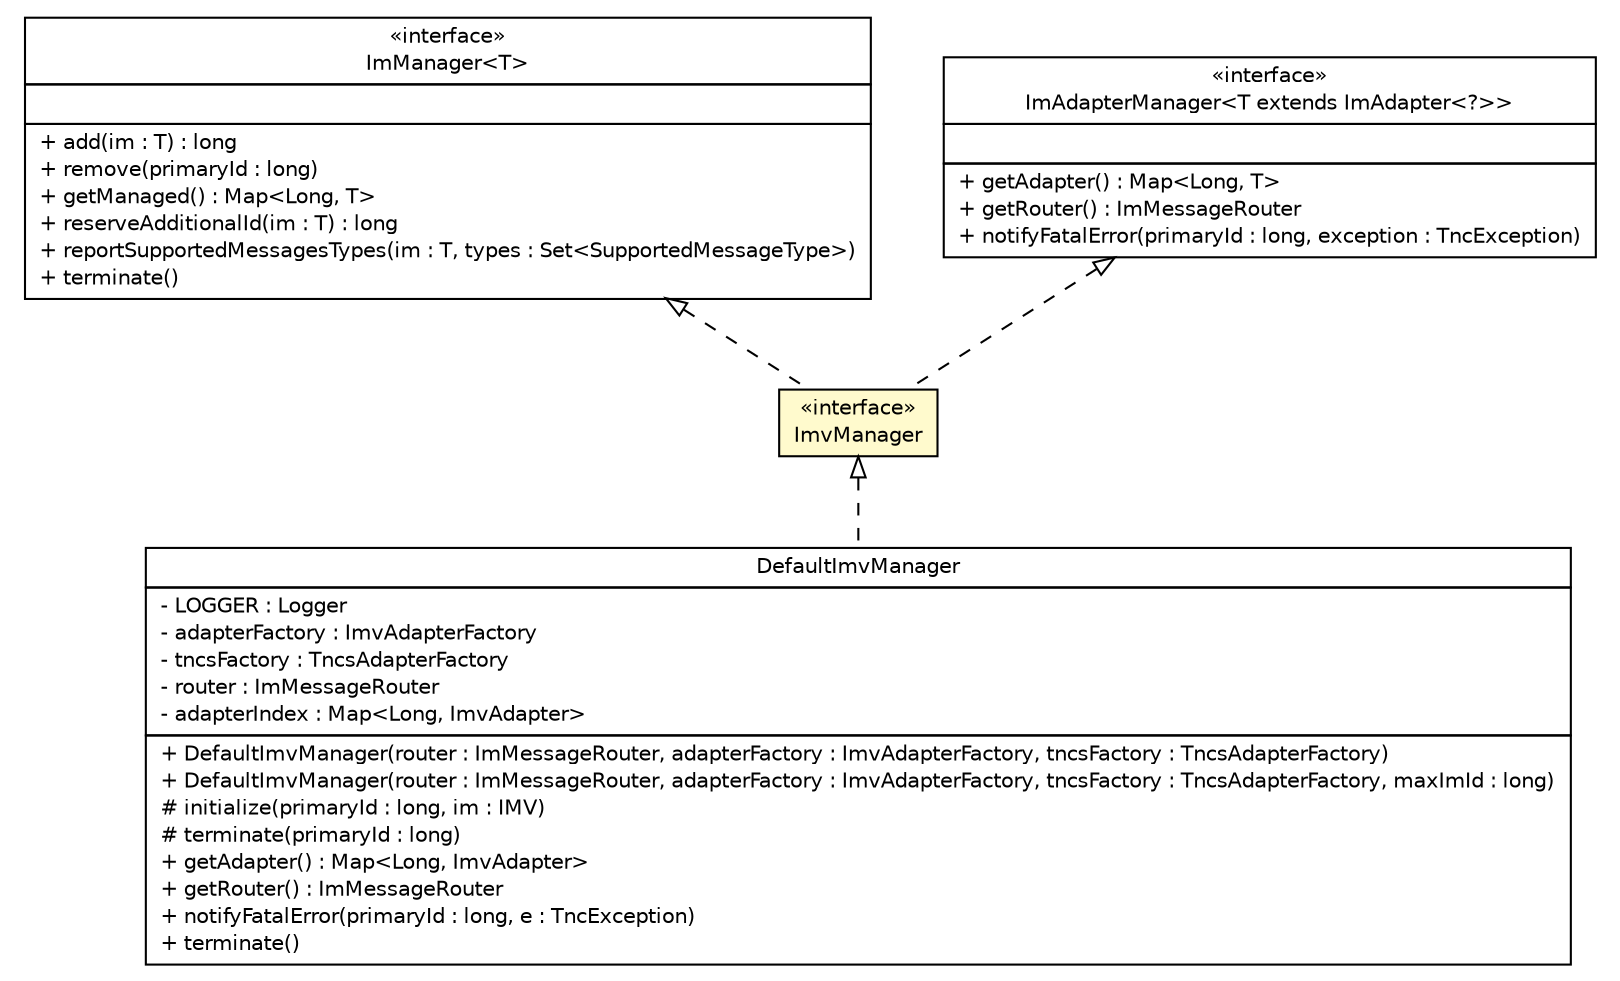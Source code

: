 #!/usr/local/bin/dot
#
# Class diagram 
# Generated by UMLGraph version R5_6 (http://www.umlgraph.org/)
#

digraph G {
	edge [fontname="Helvetica",fontsize=10,labelfontname="Helvetica",labelfontsize=10];
	node [fontname="Helvetica",fontsize=10,shape=plaintext];
	nodesep=0.25;
	ranksep=0.5;
	// de.hsbremen.tc.tnc.tnccs.im.manager.ImManager<T>
	c25611 [label=<<table title="de.hsbremen.tc.tnc.tnccs.im.manager.ImManager" border="0" cellborder="1" cellspacing="0" cellpadding="2" port="p" href="./ImManager.html">
		<tr><td><table border="0" cellspacing="0" cellpadding="1">
<tr><td align="center" balign="center"> &#171;interface&#187; </td></tr>
<tr><td align="center" balign="center"> ImManager&lt;T&gt; </td></tr>
		</table></td></tr>
		<tr><td><table border="0" cellspacing="0" cellpadding="1">
<tr><td align="left" balign="left">  </td></tr>
		</table></td></tr>
		<tr><td><table border="0" cellspacing="0" cellpadding="1">
<tr><td align="left" balign="left"> + add(im : T) : long </td></tr>
<tr><td align="left" balign="left"> + remove(primaryId : long) </td></tr>
<tr><td align="left" balign="left"> + getManaged() : Map&lt;Long, T&gt; </td></tr>
<tr><td align="left" balign="left"> + reserveAdditionalId(im : T) : long </td></tr>
<tr><td align="left" balign="left"> + reportSupportedMessagesTypes(im : T, types : Set&lt;SupportedMessageType&gt;) </td></tr>
<tr><td align="left" balign="left"> + terminate() </td></tr>
		</table></td></tr>
		</table>>, URL="./ImManager.html", fontname="Helvetica", fontcolor="black", fontsize=10.0];
	// de.hsbremen.tc.tnc.tnccs.im.manager.ImAdapterManager<T extends de.hsbremen.tc.tnc.tnccs.adapter.im.ImAdapter<?>>
	c25612 [label=<<table title="de.hsbremen.tc.tnc.tnccs.im.manager.ImAdapterManager" border="0" cellborder="1" cellspacing="0" cellpadding="2" port="p" href="./ImAdapterManager.html">
		<tr><td><table border="0" cellspacing="0" cellpadding="1">
<tr><td align="center" balign="center"> &#171;interface&#187; </td></tr>
<tr><td align="center" balign="center"> ImAdapterManager&lt;T extends ImAdapter&lt;?&gt;&gt; </td></tr>
		</table></td></tr>
		<tr><td><table border="0" cellspacing="0" cellpadding="1">
<tr><td align="left" balign="left">  </td></tr>
		</table></td></tr>
		<tr><td><table border="0" cellspacing="0" cellpadding="1">
<tr><td align="left" balign="left"> + getAdapter() : Map&lt;Long, T&gt; </td></tr>
<tr><td align="left" balign="left"> + getRouter() : ImMessageRouter </td></tr>
<tr><td align="left" balign="left"> + notifyFatalError(primaryId : long, exception : TncException) </td></tr>
		</table></td></tr>
		</table>>, URL="./ImAdapterManager.html", fontname="Helvetica", fontcolor="black", fontsize=10.0];
	// de.hsbremen.tc.tnc.tnccs.im.manager.ImvManager
	c25614 [label=<<table title="de.hsbremen.tc.tnc.tnccs.im.manager.ImvManager" border="0" cellborder="1" cellspacing="0" cellpadding="2" port="p" bgcolor="lemonChiffon" href="./ImvManager.html">
		<tr><td><table border="0" cellspacing="0" cellpadding="1">
<tr><td align="center" balign="center"> &#171;interface&#187; </td></tr>
<tr><td align="center" balign="center"> ImvManager </td></tr>
		</table></td></tr>
		</table>>, URL="./ImvManager.html", fontname="Helvetica", fontcolor="black", fontsize=10.0];
	// de.hsbremen.tc.tnc.tnccs.im.manager.simple.DefaultImvManager
	c25615 [label=<<table title="de.hsbremen.tc.tnc.tnccs.im.manager.simple.DefaultImvManager" border="0" cellborder="1" cellspacing="0" cellpadding="2" port="p" href="./simple/DefaultImvManager.html">
		<tr><td><table border="0" cellspacing="0" cellpadding="1">
<tr><td align="center" balign="center"> DefaultImvManager </td></tr>
		</table></td></tr>
		<tr><td><table border="0" cellspacing="0" cellpadding="1">
<tr><td align="left" balign="left"> - LOGGER : Logger </td></tr>
<tr><td align="left" balign="left"> - adapterFactory : ImvAdapterFactory </td></tr>
<tr><td align="left" balign="left"> - tncsFactory : TncsAdapterFactory </td></tr>
<tr><td align="left" balign="left"> - router : ImMessageRouter </td></tr>
<tr><td align="left" balign="left"> - adapterIndex : Map&lt;Long, ImvAdapter&gt; </td></tr>
		</table></td></tr>
		<tr><td><table border="0" cellspacing="0" cellpadding="1">
<tr><td align="left" balign="left"> + DefaultImvManager(router : ImMessageRouter, adapterFactory : ImvAdapterFactory, tncsFactory : TncsAdapterFactory) </td></tr>
<tr><td align="left" balign="left"> + DefaultImvManager(router : ImMessageRouter, adapterFactory : ImvAdapterFactory, tncsFactory : TncsAdapterFactory, maxImId : long) </td></tr>
<tr><td align="left" balign="left"> # initialize(primaryId : long, im : IMV) </td></tr>
<tr><td align="left" balign="left"> # terminate(primaryId : long) </td></tr>
<tr><td align="left" balign="left"> + getAdapter() : Map&lt;Long, ImvAdapter&gt; </td></tr>
<tr><td align="left" balign="left"> + getRouter() : ImMessageRouter </td></tr>
<tr><td align="left" balign="left"> + notifyFatalError(primaryId : long, e : TncException) </td></tr>
<tr><td align="left" balign="left"> + terminate() </td></tr>
		</table></td></tr>
		</table>>, URL="./simple/DefaultImvManager.html", fontname="Helvetica", fontcolor="black", fontsize=10.0];
	//de.hsbremen.tc.tnc.tnccs.im.manager.ImvManager implements de.hsbremen.tc.tnc.tnccs.im.manager.ImManager<T>
	c25611:p -> c25614:p [dir=back,arrowtail=empty,style=dashed];
	//de.hsbremen.tc.tnc.tnccs.im.manager.ImvManager implements de.hsbremen.tc.tnc.tnccs.im.manager.ImAdapterManager<T extends de.hsbremen.tc.tnc.tnccs.adapter.im.ImAdapter<?>>
	c25612:p -> c25614:p [dir=back,arrowtail=empty,style=dashed];
	//de.hsbremen.tc.tnc.tnccs.im.manager.simple.DefaultImvManager implements de.hsbremen.tc.tnc.tnccs.im.manager.ImvManager
	c25614:p -> c25615:p [dir=back,arrowtail=empty,style=dashed];
}

